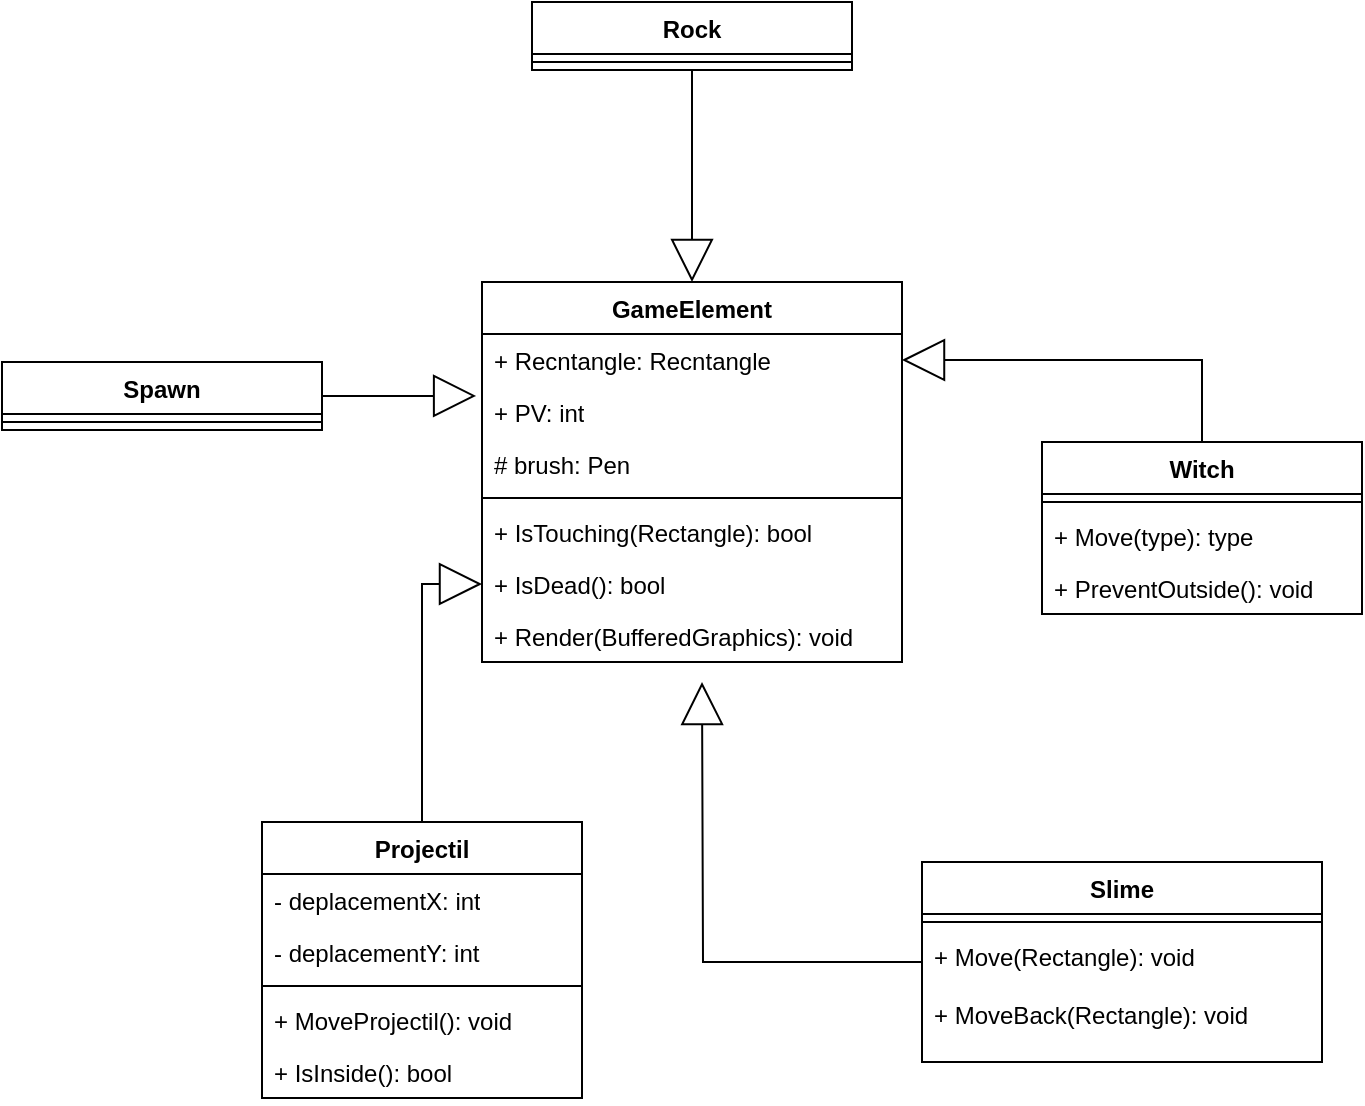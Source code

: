 <mxfile version="26.0.4">
  <diagram id="C5RBs43oDa-KdzZeNtuy" name="Page-1">
    <mxGraphModel dx="1426" dy="757" grid="1" gridSize="10" guides="1" tooltips="1" connect="1" arrows="1" fold="1" page="1" pageScale="1" pageWidth="827" pageHeight="1169" math="0" shadow="0">
      <root>
        <mxCell id="WIyWlLk6GJQsqaUBKTNV-0" />
        <mxCell id="WIyWlLk6GJQsqaUBKTNV-1" parent="WIyWlLk6GJQsqaUBKTNV-0" />
        <mxCell id="XwzPePVmXnPJfjO_W9nv-0" value="GameElement" style="swimlane;fontStyle=1;align=center;verticalAlign=top;childLayout=stackLayout;horizontal=1;startSize=26;horizontalStack=0;resizeParent=1;resizeParentMax=0;resizeLast=0;collapsible=1;marginBottom=0;whiteSpace=wrap;html=1;" parent="WIyWlLk6GJQsqaUBKTNV-1" vertex="1">
          <mxGeometry x="270" y="360" width="210" height="190" as="geometry" />
        </mxCell>
        <mxCell id="XwzPePVmXnPJfjO_W9nv-1" value="+ Recntangle: Recntangle" style="text;strokeColor=none;fillColor=none;align=left;verticalAlign=top;spacingLeft=4;spacingRight=4;overflow=hidden;rotatable=0;points=[[0,0.5],[1,0.5]];portConstraint=eastwest;whiteSpace=wrap;html=1;" parent="XwzPePVmXnPJfjO_W9nv-0" vertex="1">
          <mxGeometry y="26" width="210" height="26" as="geometry" />
        </mxCell>
        <mxCell id="XwzPePVmXnPJfjO_W9nv-2" value="+ PV: int" style="text;strokeColor=none;fillColor=none;align=left;verticalAlign=top;spacingLeft=4;spacingRight=4;overflow=hidden;rotatable=0;points=[[0,0.5],[1,0.5]];portConstraint=eastwest;whiteSpace=wrap;html=1;" parent="XwzPePVmXnPJfjO_W9nv-0" vertex="1">
          <mxGeometry y="52" width="210" height="26" as="geometry" />
        </mxCell>
        <mxCell id="XwzPePVmXnPJfjO_W9nv-3" value="# brush: Pen" style="text;strokeColor=none;fillColor=none;align=left;verticalAlign=top;spacingLeft=4;spacingRight=4;overflow=hidden;rotatable=0;points=[[0,0.5],[1,0.5]];portConstraint=eastwest;whiteSpace=wrap;html=1;" parent="XwzPePVmXnPJfjO_W9nv-0" vertex="1">
          <mxGeometry y="78" width="210" height="26" as="geometry" />
        </mxCell>
        <mxCell id="XwzPePVmXnPJfjO_W9nv-4" value="" style="line;strokeWidth=1;fillColor=none;align=left;verticalAlign=middle;spacingTop=-1;spacingLeft=3;spacingRight=3;rotatable=0;labelPosition=right;points=[];portConstraint=eastwest;strokeColor=inherit;" parent="XwzPePVmXnPJfjO_W9nv-0" vertex="1">
          <mxGeometry y="104" width="210" height="8" as="geometry" />
        </mxCell>
        <mxCell id="XwzPePVmXnPJfjO_W9nv-5" value="+ IsTouching(Rectangle): bool" style="text;strokeColor=none;fillColor=none;align=left;verticalAlign=top;spacingLeft=4;spacingRight=4;overflow=hidden;rotatable=0;points=[[0,0.5],[1,0.5]];portConstraint=eastwest;whiteSpace=wrap;html=1;" parent="XwzPePVmXnPJfjO_W9nv-0" vertex="1">
          <mxGeometry y="112" width="210" height="26" as="geometry" />
        </mxCell>
        <mxCell id="XwzPePVmXnPJfjO_W9nv-6" value="+ IsDead(): bool" style="text;strokeColor=none;fillColor=none;align=left;verticalAlign=top;spacingLeft=4;spacingRight=4;overflow=hidden;rotatable=0;points=[[0,0.5],[1,0.5]];portConstraint=eastwest;whiteSpace=wrap;html=1;" parent="XwzPePVmXnPJfjO_W9nv-0" vertex="1">
          <mxGeometry y="138" width="210" height="26" as="geometry" />
        </mxCell>
        <mxCell id="XwzPePVmXnPJfjO_W9nv-7" value="+ Render(BufferedGraphics): void" style="text;strokeColor=none;fillColor=none;align=left;verticalAlign=top;spacingLeft=4;spacingRight=4;overflow=hidden;rotatable=0;points=[[0,0.5],[1,0.5]];portConstraint=eastwest;whiteSpace=wrap;html=1;" parent="XwzPePVmXnPJfjO_W9nv-0" vertex="1">
          <mxGeometry y="164" width="210" height="26" as="geometry" />
        </mxCell>
        <mxCell id="XwzPePVmXnPJfjO_W9nv-25" style="edgeStyle=orthogonalEdgeStyle;rounded=0;orthogonalLoop=1;jettySize=auto;html=1;entryX=0.5;entryY=0;entryDx=0;entryDy=0;endArrow=block;endFill=0;endSize=19;" parent="WIyWlLk6GJQsqaUBKTNV-1" source="XwzPePVmXnPJfjO_W9nv-8" target="XwzPePVmXnPJfjO_W9nv-0" edge="1">
          <mxGeometry relative="1" as="geometry" />
        </mxCell>
        <mxCell id="XwzPePVmXnPJfjO_W9nv-8" value="Rock" style="swimlane;fontStyle=1;align=center;verticalAlign=top;childLayout=stackLayout;horizontal=1;startSize=26;horizontalStack=0;resizeParent=1;resizeParentMax=0;resizeLast=0;collapsible=1;marginBottom=0;whiteSpace=wrap;html=1;" parent="WIyWlLk6GJQsqaUBKTNV-1" vertex="1">
          <mxGeometry x="295" y="220" width="160" height="34" as="geometry" />
        </mxCell>
        <mxCell id="XwzPePVmXnPJfjO_W9nv-9" value="" style="line;strokeWidth=1;fillColor=none;align=left;verticalAlign=middle;spacingTop=-1;spacingLeft=3;spacingRight=3;rotatable=0;labelPosition=right;points=[];portConstraint=eastwest;strokeColor=inherit;" parent="XwzPePVmXnPJfjO_W9nv-8" vertex="1">
          <mxGeometry y="26" width="160" height="8" as="geometry" />
        </mxCell>
        <mxCell id="XwzPePVmXnPJfjO_W9nv-10" value="Spawn" style="swimlane;fontStyle=1;align=center;verticalAlign=top;childLayout=stackLayout;horizontal=1;startSize=26;horizontalStack=0;resizeParent=1;resizeParentMax=0;resizeLast=0;collapsible=1;marginBottom=0;whiteSpace=wrap;html=1;" parent="WIyWlLk6GJQsqaUBKTNV-1" vertex="1">
          <mxGeometry x="30" y="400" width="160" height="34" as="geometry">
            <mxRectangle x="30" y="400" width="80" height="30" as="alternateBounds" />
          </mxGeometry>
        </mxCell>
        <mxCell id="XwzPePVmXnPJfjO_W9nv-11" value="" style="line;strokeWidth=1;fillColor=none;align=left;verticalAlign=middle;spacingTop=-1;spacingLeft=3;spacingRight=3;rotatable=0;labelPosition=right;points=[];portConstraint=eastwest;strokeColor=inherit;" parent="XwzPePVmXnPJfjO_W9nv-10" vertex="1">
          <mxGeometry y="26" width="160" height="8" as="geometry" />
        </mxCell>
        <mxCell id="XwzPePVmXnPJfjO_W9nv-30" style="edgeStyle=orthogonalEdgeStyle;rounded=0;orthogonalLoop=1;jettySize=auto;html=1;endArrow=block;endFill=0;endSize=19;" parent="WIyWlLk6GJQsqaUBKTNV-1" source="XwzPePVmXnPJfjO_W9nv-12" edge="1">
          <mxGeometry relative="1" as="geometry">
            <mxPoint x="380" y="560" as="targetPoint" />
          </mxGeometry>
        </mxCell>
        <mxCell id="XwzPePVmXnPJfjO_W9nv-12" value="Slime" style="swimlane;fontStyle=1;align=center;verticalAlign=top;childLayout=stackLayout;horizontal=1;startSize=26;horizontalStack=0;resizeParent=1;resizeParentMax=0;resizeLast=0;collapsible=1;marginBottom=0;whiteSpace=wrap;html=1;" parent="WIyWlLk6GJQsqaUBKTNV-1" vertex="1">
          <mxGeometry x="490" y="650" width="200" height="100" as="geometry" />
        </mxCell>
        <mxCell id="XwzPePVmXnPJfjO_W9nv-13" value="" style="line;strokeWidth=1;fillColor=none;align=left;verticalAlign=middle;spacingTop=-1;spacingLeft=3;spacingRight=3;rotatable=0;labelPosition=right;points=[];portConstraint=eastwest;strokeColor=inherit;" parent="XwzPePVmXnPJfjO_W9nv-12" vertex="1">
          <mxGeometry y="26" width="200" height="8" as="geometry" />
        </mxCell>
        <mxCell id="XwzPePVmXnPJfjO_W9nv-14" value="+ Move(Rectangle): void&lt;div&gt;&lt;br&gt;&lt;/div&gt;&lt;div&gt;+ MoveBack(Rectangle): void&lt;/div&gt;" style="text;strokeColor=none;fillColor=none;align=left;verticalAlign=top;spacingLeft=4;spacingRight=4;overflow=hidden;rotatable=0;points=[[0,0.5],[1,0.5]];portConstraint=eastwest;whiteSpace=wrap;html=1;" parent="XwzPePVmXnPJfjO_W9nv-12" vertex="1">
          <mxGeometry y="34" width="200" height="66" as="geometry" />
        </mxCell>
        <mxCell id="XwzPePVmXnPJfjO_W9nv-28" style="edgeStyle=orthogonalEdgeStyle;rounded=0;orthogonalLoop=1;jettySize=auto;html=1;entryX=1;entryY=0.5;entryDx=0;entryDy=0;endSize=19;endArrow=block;endFill=0;" parent="WIyWlLk6GJQsqaUBKTNV-1" source="XwzPePVmXnPJfjO_W9nv-15" target="XwzPePVmXnPJfjO_W9nv-1" edge="1">
          <mxGeometry relative="1" as="geometry">
            <mxPoint x="520" y="403" as="targetPoint" />
          </mxGeometry>
        </mxCell>
        <mxCell id="XwzPePVmXnPJfjO_W9nv-15" value="Witch" style="swimlane;fontStyle=1;align=center;verticalAlign=top;childLayout=stackLayout;horizontal=1;startSize=26;horizontalStack=0;resizeParent=1;resizeParentMax=0;resizeLast=0;collapsible=1;marginBottom=0;whiteSpace=wrap;html=1;" parent="WIyWlLk6GJQsqaUBKTNV-1" vertex="1">
          <mxGeometry x="550" y="440" width="160" height="86" as="geometry" />
        </mxCell>
        <mxCell id="XwzPePVmXnPJfjO_W9nv-16" value="" style="line;strokeWidth=1;fillColor=none;align=left;verticalAlign=middle;spacingTop=-1;spacingLeft=3;spacingRight=3;rotatable=0;labelPosition=right;points=[];portConstraint=eastwest;strokeColor=inherit;" parent="XwzPePVmXnPJfjO_W9nv-15" vertex="1">
          <mxGeometry y="26" width="160" height="8" as="geometry" />
        </mxCell>
        <mxCell id="XwzPePVmXnPJfjO_W9nv-17" value="+ Move(type): type" style="text;strokeColor=none;fillColor=none;align=left;verticalAlign=top;spacingLeft=4;spacingRight=4;overflow=hidden;rotatable=0;points=[[0,0.5],[1,0.5]];portConstraint=eastwest;whiteSpace=wrap;html=1;" parent="XwzPePVmXnPJfjO_W9nv-15" vertex="1">
          <mxGeometry y="34" width="160" height="26" as="geometry" />
        </mxCell>
        <mxCell id="XwzPePVmXnPJfjO_W9nv-18" value="+ PreventOutside(): void" style="text;strokeColor=none;fillColor=none;align=left;verticalAlign=top;spacingLeft=4;spacingRight=4;overflow=hidden;rotatable=0;points=[[0,0.5],[1,0.5]];portConstraint=eastwest;whiteSpace=wrap;html=1;" parent="XwzPePVmXnPJfjO_W9nv-15" vertex="1">
          <mxGeometry y="60" width="160" height="26" as="geometry" />
        </mxCell>
        <mxCell id="XwzPePVmXnPJfjO_W9nv-29" style="edgeStyle=orthogonalEdgeStyle;rounded=0;orthogonalLoop=1;jettySize=auto;html=1;entryX=0;entryY=0.5;entryDx=0;entryDy=0;endSize=19;endArrow=block;endFill=0;" parent="WIyWlLk6GJQsqaUBKTNV-1" source="XwzPePVmXnPJfjO_W9nv-19" target="XwzPePVmXnPJfjO_W9nv-6" edge="1">
          <mxGeometry relative="1" as="geometry" />
        </mxCell>
        <mxCell id="XwzPePVmXnPJfjO_W9nv-19" value="Projectil" style="swimlane;fontStyle=1;align=center;verticalAlign=top;childLayout=stackLayout;horizontal=1;startSize=26;horizontalStack=0;resizeParent=1;resizeParentMax=0;resizeLast=0;collapsible=1;marginBottom=0;whiteSpace=wrap;html=1;" parent="WIyWlLk6GJQsqaUBKTNV-1" vertex="1">
          <mxGeometry x="160" y="630" width="160" height="138" as="geometry" />
        </mxCell>
        <mxCell id="XwzPePVmXnPJfjO_W9nv-20" value="- deplacementX: int" style="text;strokeColor=none;fillColor=none;align=left;verticalAlign=top;spacingLeft=4;spacingRight=4;overflow=hidden;rotatable=0;points=[[0,0.5],[1,0.5]];portConstraint=eastwest;whiteSpace=wrap;html=1;" parent="XwzPePVmXnPJfjO_W9nv-19" vertex="1">
          <mxGeometry y="26" width="160" height="26" as="geometry" />
        </mxCell>
        <mxCell id="XwzPePVmXnPJfjO_W9nv-21" value="- deplacementY: int" style="text;strokeColor=none;fillColor=none;align=left;verticalAlign=top;spacingLeft=4;spacingRight=4;overflow=hidden;rotatable=0;points=[[0,0.5],[1,0.5]];portConstraint=eastwest;whiteSpace=wrap;html=1;" parent="XwzPePVmXnPJfjO_W9nv-19" vertex="1">
          <mxGeometry y="52" width="160" height="26" as="geometry" />
        </mxCell>
        <mxCell id="XwzPePVmXnPJfjO_W9nv-22" value="" style="line;strokeWidth=1;fillColor=none;align=left;verticalAlign=middle;spacingTop=-1;spacingLeft=3;spacingRight=3;rotatable=0;labelPosition=right;points=[];portConstraint=eastwest;strokeColor=inherit;" parent="XwzPePVmXnPJfjO_W9nv-19" vertex="1">
          <mxGeometry y="78" width="160" height="8" as="geometry" />
        </mxCell>
        <mxCell id="XwzPePVmXnPJfjO_W9nv-23" value="+ MoveProjectil(): void" style="text;strokeColor=none;fillColor=none;align=left;verticalAlign=top;spacingLeft=4;spacingRight=4;overflow=hidden;rotatable=0;points=[[0,0.5],[1,0.5]];portConstraint=eastwest;whiteSpace=wrap;html=1;" parent="XwzPePVmXnPJfjO_W9nv-19" vertex="1">
          <mxGeometry y="86" width="160" height="26" as="geometry" />
        </mxCell>
        <mxCell id="XwzPePVmXnPJfjO_W9nv-24" value="+ IsInside(): bool" style="text;strokeColor=none;fillColor=none;align=left;verticalAlign=top;spacingLeft=4;spacingRight=4;overflow=hidden;rotatable=0;points=[[0,0.5],[1,0.5]];portConstraint=eastwest;whiteSpace=wrap;html=1;" parent="XwzPePVmXnPJfjO_W9nv-19" vertex="1">
          <mxGeometry y="112" width="160" height="26" as="geometry" />
        </mxCell>
        <mxCell id="XwzPePVmXnPJfjO_W9nv-26" style="edgeStyle=orthogonalEdgeStyle;rounded=0;orthogonalLoop=1;jettySize=auto;html=1;entryX=-0.014;entryY=0.192;entryDx=0;entryDy=0;entryPerimeter=0;endSize=19;endArrow=block;endFill=0;" parent="WIyWlLk6GJQsqaUBKTNV-1" source="XwzPePVmXnPJfjO_W9nv-10" target="XwzPePVmXnPJfjO_W9nv-2" edge="1">
          <mxGeometry relative="1" as="geometry" />
        </mxCell>
      </root>
    </mxGraphModel>
  </diagram>
</mxfile>
